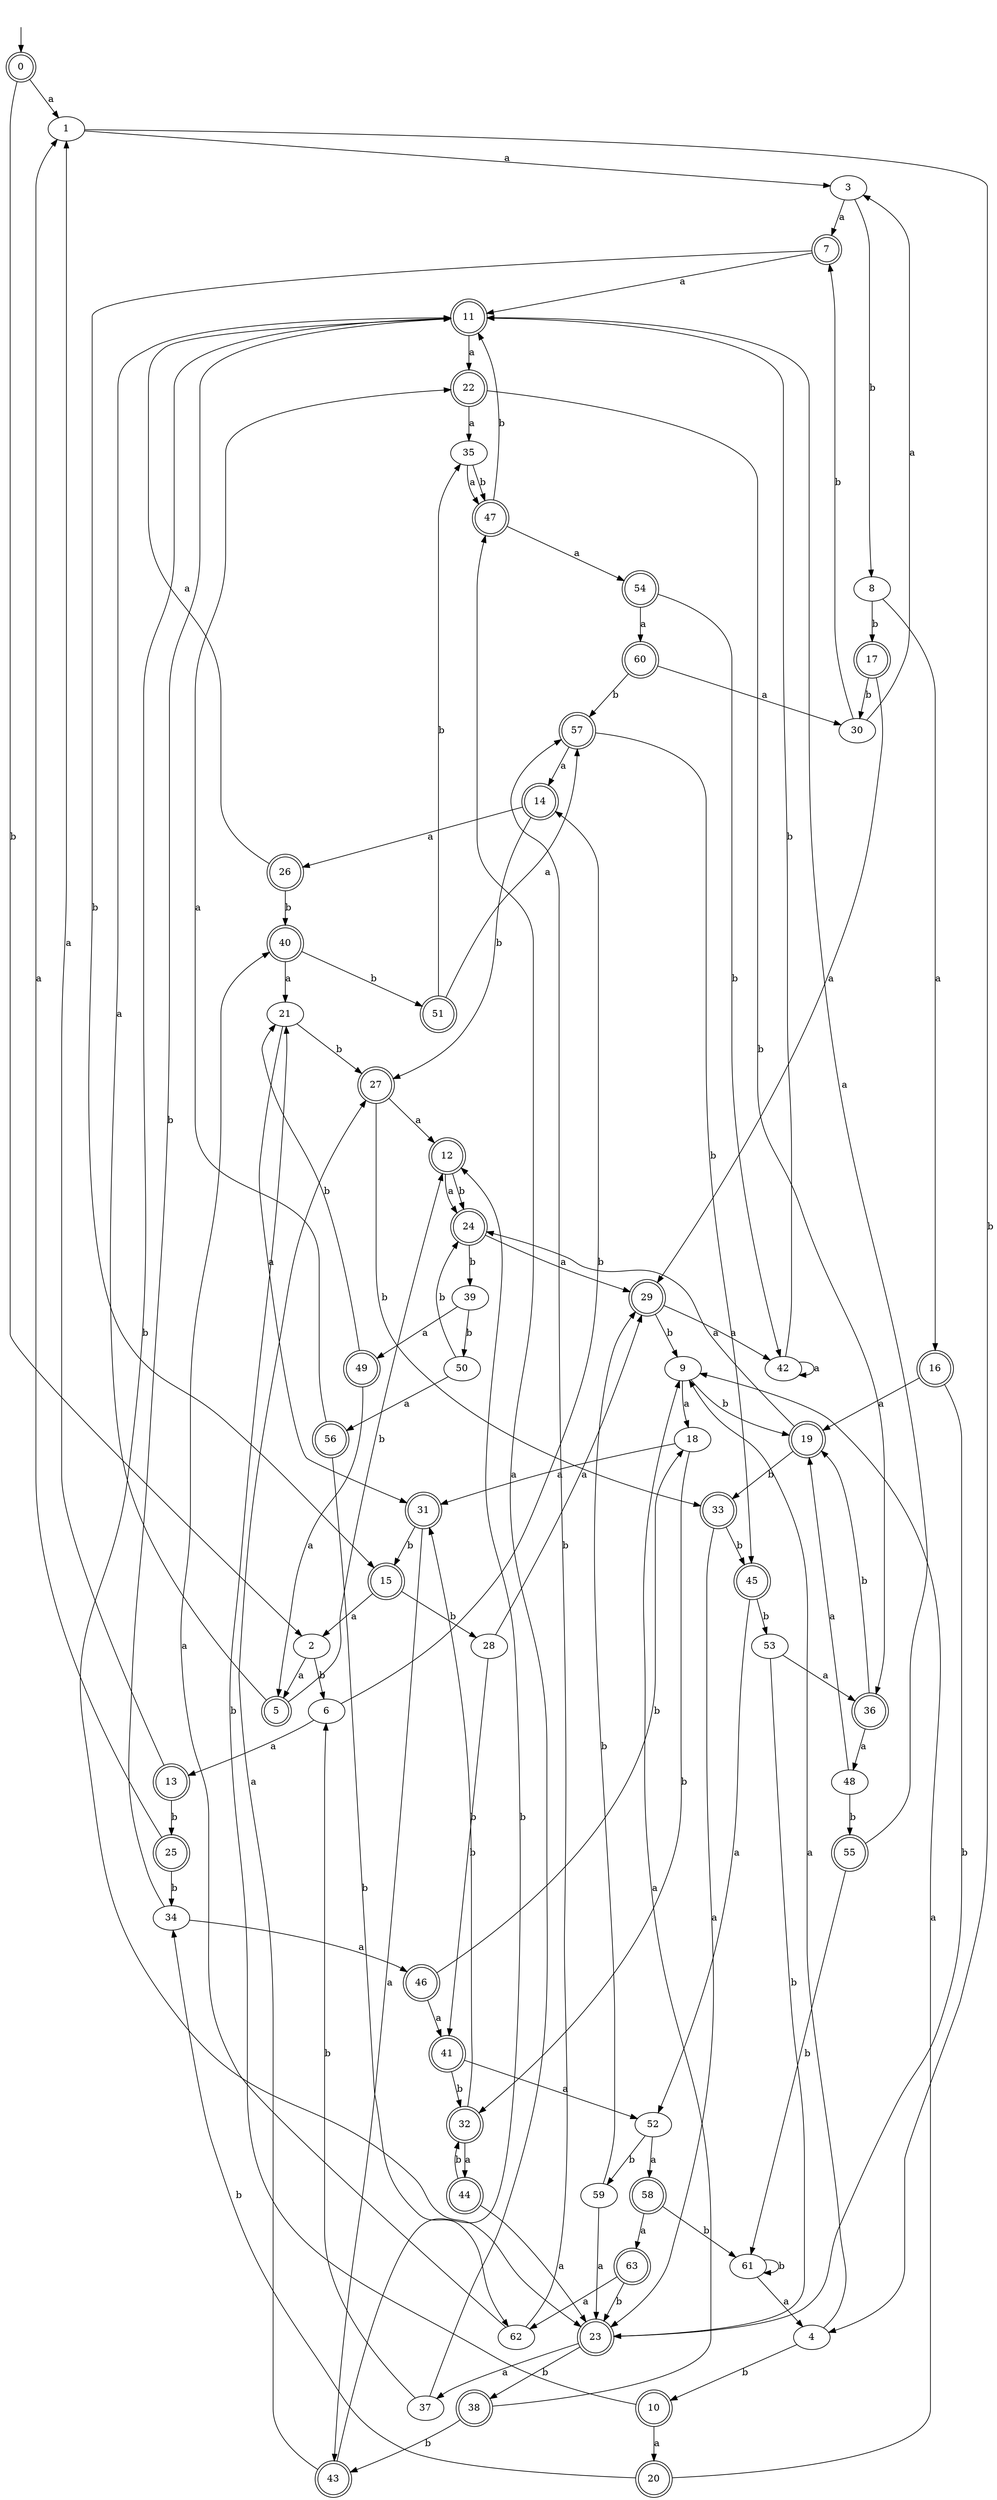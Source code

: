 digraph RandomDFA {
  __start0 [label="", shape=none];
  __start0 -> 0 [label=""];
  0 [shape=circle] [shape=doublecircle]
  0 -> 1 [label="a"]
  0 -> 2 [label="b"]
  1
  1 -> 3 [label="a"]
  1 -> 4 [label="b"]
  2
  2 -> 5 [label="a"]
  2 -> 6 [label="b"]
  3
  3 -> 7 [label="a"]
  3 -> 8 [label="b"]
  4
  4 -> 9 [label="a"]
  4 -> 10 [label="b"]
  5 [shape=doublecircle]
  5 -> 11 [label="a"]
  5 -> 12 [label="b"]
  6
  6 -> 13 [label="a"]
  6 -> 14 [label="b"]
  7 [shape=doublecircle]
  7 -> 11 [label="a"]
  7 -> 15 [label="b"]
  8
  8 -> 16 [label="a"]
  8 -> 17 [label="b"]
  9
  9 -> 18 [label="a"]
  9 -> 19 [label="b"]
  10 [shape=doublecircle]
  10 -> 20 [label="a"]
  10 -> 21 [label="b"]
  11 [shape=doublecircle]
  11 -> 22 [label="a"]
  11 -> 23 [label="b"]
  12 [shape=doublecircle]
  12 -> 24 [label="a"]
  12 -> 24 [label="b"]
  13 [shape=doublecircle]
  13 -> 1 [label="a"]
  13 -> 25 [label="b"]
  14 [shape=doublecircle]
  14 -> 26 [label="a"]
  14 -> 27 [label="b"]
  15 [shape=doublecircle]
  15 -> 2 [label="a"]
  15 -> 28 [label="b"]
  16 [shape=doublecircle]
  16 -> 19 [label="a"]
  16 -> 23 [label="b"]
  17 [shape=doublecircle]
  17 -> 29 [label="a"]
  17 -> 30 [label="b"]
  18
  18 -> 31 [label="a"]
  18 -> 32 [label="b"]
  19 [shape=doublecircle]
  19 -> 24 [label="a"]
  19 -> 33 [label="b"]
  20 [shape=doublecircle]
  20 -> 9 [label="a"]
  20 -> 34 [label="b"]
  21
  21 -> 31 [label="a"]
  21 -> 27 [label="b"]
  22 [shape=doublecircle]
  22 -> 35 [label="a"]
  22 -> 36 [label="b"]
  23 [shape=doublecircle]
  23 -> 37 [label="a"]
  23 -> 38 [label="b"]
  24 [shape=doublecircle]
  24 -> 29 [label="a"]
  24 -> 39 [label="b"]
  25 [shape=doublecircle]
  25 -> 1 [label="a"]
  25 -> 34 [label="b"]
  26 [shape=doublecircle]
  26 -> 11 [label="a"]
  26 -> 40 [label="b"]
  27 [shape=doublecircle]
  27 -> 12 [label="a"]
  27 -> 33 [label="b"]
  28
  28 -> 29 [label="a"]
  28 -> 41 [label="b"]
  29 [shape=doublecircle]
  29 -> 42 [label="a"]
  29 -> 9 [label="b"]
  30
  30 -> 3 [label="a"]
  30 -> 7 [label="b"]
  31 [shape=doublecircle]
  31 -> 43 [label="a"]
  31 -> 15 [label="b"]
  32 [shape=doublecircle]
  32 -> 44 [label="a"]
  32 -> 31 [label="b"]
  33 [shape=doublecircle]
  33 -> 23 [label="a"]
  33 -> 45 [label="b"]
  34
  34 -> 46 [label="a"]
  34 -> 11 [label="b"]
  35
  35 -> 47 [label="a"]
  35 -> 47 [label="b"]
  36 [shape=doublecircle]
  36 -> 48 [label="a"]
  36 -> 19 [label="b"]
  37
  37 -> 47 [label="a"]
  37 -> 6 [label="b"]
  38 [shape=doublecircle]
  38 -> 9 [label="a"]
  38 -> 43 [label="b"]
  39
  39 -> 49 [label="a"]
  39 -> 50 [label="b"]
  40 [shape=doublecircle]
  40 -> 21 [label="a"]
  40 -> 51 [label="b"]
  41 [shape=doublecircle]
  41 -> 52 [label="a"]
  41 -> 32 [label="b"]
  42
  42 -> 42 [label="a"]
  42 -> 11 [label="b"]
  43 [shape=doublecircle]
  43 -> 27 [label="a"]
  43 -> 12 [label="b"]
  44 [shape=doublecircle]
  44 -> 23 [label="a"]
  44 -> 32 [label="b"]
  45 [shape=doublecircle]
  45 -> 52 [label="a"]
  45 -> 53 [label="b"]
  46 [shape=doublecircle]
  46 -> 41 [label="a"]
  46 -> 18 [label="b"]
  47 [shape=doublecircle]
  47 -> 54 [label="a"]
  47 -> 11 [label="b"]
  48
  48 -> 19 [label="a"]
  48 -> 55 [label="b"]
  49 [shape=doublecircle]
  49 -> 5 [label="a"]
  49 -> 21 [label="b"]
  50
  50 -> 56 [label="a"]
  50 -> 24 [label="b"]
  51 [shape=doublecircle]
  51 -> 57 [label="a"]
  51 -> 35 [label="b"]
  52
  52 -> 58 [label="a"]
  52 -> 59 [label="b"]
  53
  53 -> 36 [label="a"]
  53 -> 23 [label="b"]
  54 [shape=doublecircle]
  54 -> 60 [label="a"]
  54 -> 42 [label="b"]
  55 [shape=doublecircle]
  55 -> 11 [label="a"]
  55 -> 61 [label="b"]
  56 [shape=doublecircle]
  56 -> 22 [label="a"]
  56 -> 62 [label="b"]
  57 [shape=doublecircle]
  57 -> 14 [label="a"]
  57 -> 45 [label="b"]
  58 [shape=doublecircle]
  58 -> 63 [label="a"]
  58 -> 61 [label="b"]
  59
  59 -> 23 [label="a"]
  59 -> 29 [label="b"]
  60 [shape=doublecircle]
  60 -> 30 [label="a"]
  60 -> 57 [label="b"]
  61
  61 -> 4 [label="a"]
  61 -> 61 [label="b"]
  62
  62 -> 40 [label="a"]
  62 -> 57 [label="b"]
  63 [shape=doublecircle]
  63 -> 62 [label="a"]
  63 -> 23 [label="b"]
}

